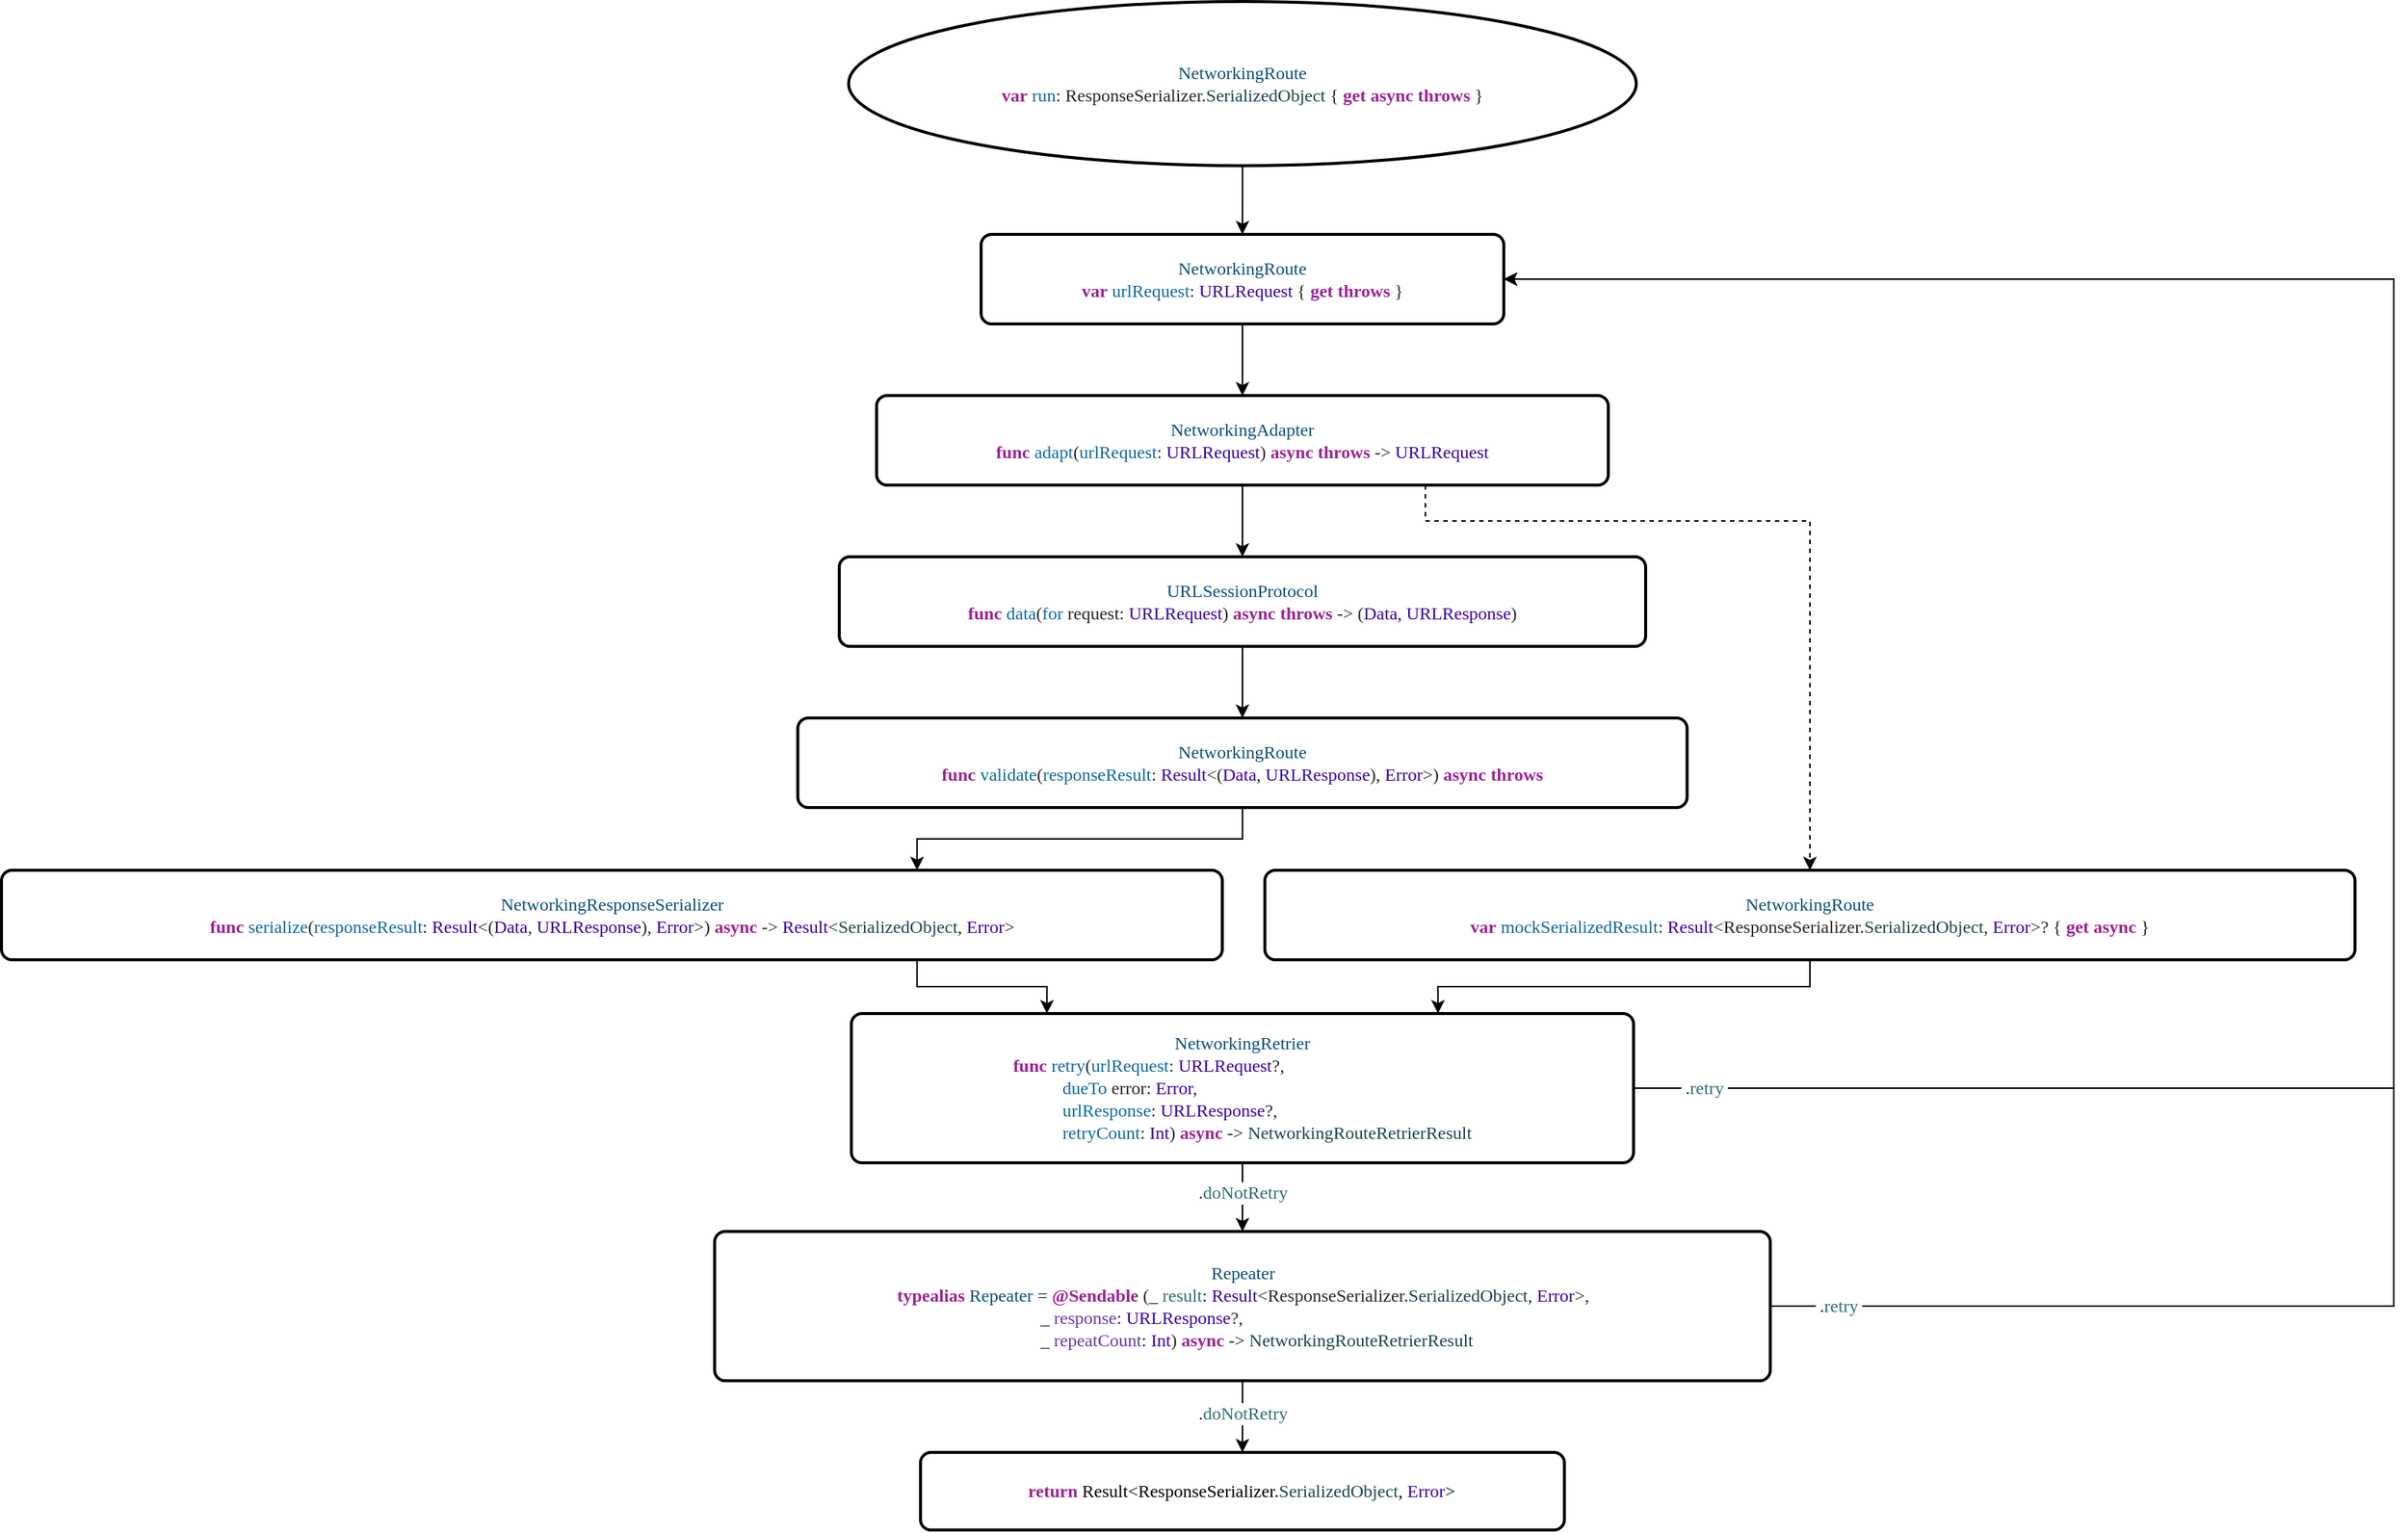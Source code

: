 <mxfile version="27.1.6">
  <diagram name="Page-1" id="aGFROf3UrSrFZ-4ZgrgD">
    <mxGraphModel dx="2201" dy="1129" grid="1" gridSize="6" guides="1" tooltips="1" connect="1" arrows="1" fold="1" page="1" pageScale="1" pageWidth="700" pageHeight="550" background="none" math="0" shadow="0">
      <root>
        <mxCell id="0" />
        <mxCell id="1" parent="0" />
        <mxCell id="tvYDaslGmQestlXSa17e-4" style="edgeStyle=orthogonalEdgeStyle;rounded=0;orthogonalLoop=1;jettySize=auto;html=1;entryX=0.5;entryY=0;entryDx=0;entryDy=0;" parent="1" source="tvYDaslGmQestlXSa17e-5" target="tvYDaslGmQestlXSa17e-6" edge="1">
          <mxGeometry relative="1" as="geometry" />
        </mxCell>
        <mxCell id="tvYDaslGmQestlXSa17e-5" value="&lt;p style=&quot;margin: 0px; font-width: normal; line-height: normal; font-family: Menlo; font-size-adjust: none; font-kerning: auto; font-variant-alternates: normal; font-variant-ligatures: normal; font-variant-numeric: normal; font-variant-east-asian: normal; font-variant-position: normal; font-feature-settings: normal; font-optical-sizing: auto; font-variation-settings: normal; color: rgb(11, 79, 121); background-color: rgb(255, 255, 255);&quot;&gt;NetworkingRoute&lt;/p&gt;&lt;div&gt;&lt;p style=&quot;margin: 0px; font-style: normal; font-variant-caps: normal; font-width: normal; line-height: normal; font-family: Menlo; font-size-adjust: none; font-kerning: auto; font-variant-alternates: normal; font-variant-ligatures: normal; font-variant-numeric: normal; font-variant-east-asian: normal; font-variant-position: normal; font-feature-settings: normal; font-optical-sizing: auto; font-variation-settings: normal; color: rgba(0, 0, 0, 0.85); background-color: rgb(255, 255, 255);&quot;&gt;&lt;span style=&quot;color: rgb(155, 35, 147);&quot;&gt;&lt;b&gt;var&lt;/b&gt;&lt;/span&gt; &lt;span style=&quot;color: rgb(15, 104, 160);&quot;&gt;run&lt;/span&gt;: ResponseSerializer.&lt;span style=&quot;color: rgb(28, 70, 74);&quot;&gt;SerializedObject&lt;/span&gt; {&amp;nbsp;&lt;span style=&quot;color: rgb(155, 35, 147);&quot;&gt;&lt;b&gt;get&lt;/b&gt;&lt;/span&gt;&amp;nbsp;&lt;span style=&quot;color: rgb(155, 35, 147);&quot;&gt;&lt;b&gt;async&lt;/b&gt;&lt;/span&gt;&amp;nbsp;&lt;span style=&quot;color: rgb(155, 35, 147);&quot;&gt;&lt;b&gt;throws&lt;/b&gt;&lt;/span&gt;&amp;nbsp;}&lt;/p&gt;&lt;/div&gt;" style="strokeWidth=2;html=1;shape=mxgraph.flowchart.start_1;whiteSpace=wrap;fillColor=light-dark(#FFFFFF,#121212);" parent="1" vertex="1">
          <mxGeometry x="501.25" y="6" width="527.5" height="110" as="geometry" />
        </mxCell>
        <mxCell id="z3iySmhylYlxjhsodRu1-71" style="edgeStyle=orthogonalEdgeStyle;shape=connector;rounded=0;jumpStyle=arc;jumpSize=12;orthogonalLoop=1;jettySize=auto;html=1;entryX=0.5;entryY=0;entryDx=0;entryDy=0;strokeColor=default;align=center;verticalAlign=middle;fontFamily=Helvetica;fontSize=11;fontColor=default;labelBackgroundColor=default;endArrow=classic;" edge="1" parent="1" source="tvYDaslGmQestlXSa17e-6" target="tvYDaslGmQestlXSa17e-7">
          <mxGeometry relative="1" as="geometry" />
        </mxCell>
        <mxCell id="tvYDaslGmQestlXSa17e-6" value="&lt;p style=&quot;margin: 0px; font-style: normal; font-variant-caps: normal; font-width: normal; line-height: normal; font-family: Menlo; font-size-adjust: none; font-kerning: auto; font-variant-alternates: normal; font-variant-ligatures: normal; font-variant-numeric: normal; font-variant-east-asian: normal; font-variant-position: normal; font-feature-settings: normal; font-optical-sizing: auto; font-variation-settings: normal; color: rgb(11, 79, 121); background-color: rgb(255, 255, 255);&quot;&gt;NetworkingRoute&lt;/p&gt;&lt;p style=&quot;margin: 0px; font-style: normal; font-variant-caps: normal; font-weight: normal; font-width: normal; font-size: 12px; line-height: normal; font-family: Menlo; font-size-adjust: none; font-kerning: auto; font-variant-alternates: normal; font-variant-ligatures: normal; font-variant-numeric: normal; font-variant-east-asian: normal; font-variant-position: normal; font-feature-settings: normal; font-optical-sizing: auto; font-variation-settings: normal; color: rgb(155, 35, 147); background-color: rgb(255, 255, 255);&quot;&gt;&lt;b&gt;var&lt;/b&gt;&lt;span style=&quot;color: rgba(0, 0, 0, 0.85);&quot;&gt; &lt;/span&gt;&lt;span style=&quot;color: rgb(15, 104, 160);&quot;&gt;urlRequest&lt;/span&gt;&lt;span style=&quot;color: rgba(0, 0, 0, 0.85);&quot;&gt;: &lt;/span&gt;&lt;span style=&quot;color: rgb(57, 0, 160);&quot;&gt;URLRequest&lt;/span&gt;&lt;span style=&quot;color: rgba(0, 0, 0, 0.85);&quot;&gt; { &lt;/span&gt;&lt;b&gt;get&lt;/b&gt;&lt;span style=&quot;color: rgba(0, 0, 0, 0.85);&quot;&gt; &lt;/span&gt;&lt;b&gt;throws&lt;/b&gt;&lt;span style=&quot;color: rgba(0, 0, 0, 0.85);&quot;&gt; }&lt;/span&gt;&lt;/p&gt;" style="rounded=1;whiteSpace=wrap;html=1;absoluteArcSize=1;arcSize=14;strokeWidth=2;fillColor=light-dark(#FFFFFF,#121212);" parent="1" vertex="1">
          <mxGeometry x="590" y="162" width="350" height="60" as="geometry" />
        </mxCell>
        <mxCell id="z3iySmhylYlxjhsodRu1-72" style="edgeStyle=orthogonalEdgeStyle;shape=connector;rounded=0;jumpStyle=arc;jumpSize=12;orthogonalLoop=1;jettySize=auto;html=1;entryX=0.5;entryY=0;entryDx=0;entryDy=0;strokeColor=default;align=center;verticalAlign=middle;fontFamily=Helvetica;fontSize=11;fontColor=default;labelBackgroundColor=default;endArrow=classic;exitX=0.75;exitY=1;exitDx=0;exitDy=0;dashed=1;" edge="1" parent="1" source="tvYDaslGmQestlXSa17e-7" target="tvYDaslGmQestlXSa17e-21">
          <mxGeometry relative="1" as="geometry">
            <Array as="points">
              <mxPoint x="887" y="354" />
              <mxPoint x="1145" y="354" />
            </Array>
          </mxGeometry>
        </mxCell>
        <mxCell id="z3iySmhylYlxjhsodRu1-73" style="edgeStyle=orthogonalEdgeStyle;shape=connector;rounded=0;jumpStyle=arc;jumpSize=12;orthogonalLoop=1;jettySize=auto;html=1;entryX=0.5;entryY=0;entryDx=0;entryDy=0;strokeColor=default;align=center;verticalAlign=middle;fontFamily=Helvetica;fontSize=11;fontColor=default;labelBackgroundColor=default;endArrow=classic;exitX=0.5;exitY=1;exitDx=0;exitDy=0;" edge="1" parent="1" source="tvYDaslGmQestlXSa17e-7" target="tvYDaslGmQestlXSa17e-23">
          <mxGeometry relative="1" as="geometry" />
        </mxCell>
        <mxCell id="tvYDaslGmQestlXSa17e-7" value="&lt;p style=&quot;margin: 0px; font-style: normal; font-variant-caps: normal; font-width: normal; line-height: normal; font-family: Menlo; font-size-adjust: none; font-kerning: auto; font-variant-alternates: normal; font-variant-ligatures: normal; font-variant-numeric: normal; font-variant-east-asian: normal; font-variant-position: normal; font-feature-settings: normal; font-optical-sizing: auto; font-variation-settings: normal; color: rgb(11, 79, 121); background-color: rgb(255, 255, 255);&quot;&gt;NetworkingAdapter&lt;/p&gt;&lt;p style=&quot;margin: 0px; font-style: normal; font-variant-caps: normal; font-width: normal; line-height: normal; font-family: Menlo; font-size-adjust: none; font-kerning: auto; font-variant-alternates: normal; font-variant-ligatures: normal; font-variant-numeric: normal; font-variant-east-asian: normal; font-variant-position: normal; font-feature-settings: normal; font-optical-sizing: auto; font-variation-settings: normal; color: rgb(57, 0, 160); background-color: rgb(255, 255, 255);&quot;&gt;&lt;span style=&quot;color: rgb(155, 35, 147);&quot;&gt;&lt;b&gt;func&lt;/b&gt;&lt;/span&gt;&lt;span style=&quot;color: rgba(0, 0, 0, 0.85);&quot;&gt; &lt;/span&gt;&lt;span style=&quot;color: rgb(15, 104, 160);&quot;&gt;adapt&lt;/span&gt;&lt;span style=&quot;color: rgba(0, 0, 0, 0.85);&quot;&gt;(&lt;/span&gt;&lt;span style=&quot;color: rgb(15, 104, 160);&quot;&gt;urlRequest&lt;/span&gt;&lt;span style=&quot;color: rgba(0, 0, 0, 0.85);&quot;&gt;: &lt;/span&gt;URLRequest&lt;span style=&quot;color: rgba(0, 0, 0, 0.85);&quot;&gt;) &lt;/span&gt;&lt;span style=&quot;color: rgb(155, 35, 147);&quot;&gt;&lt;b&gt;async&lt;/b&gt;&lt;/span&gt;&lt;span style=&quot;color: rgba(0, 0, 0, 0.85);&quot;&gt; &lt;/span&gt;&lt;span style=&quot;color: rgb(155, 35, 147);&quot;&gt;&lt;b&gt;throws&lt;/b&gt;&lt;/span&gt;&lt;span style=&quot;color: rgba(0, 0, 0, 0.85);&quot;&gt; -&amp;gt; &lt;/span&gt;URLRequest&lt;/p&gt;" style="rounded=1;whiteSpace=wrap;html=1;absoluteArcSize=1;arcSize=14;strokeWidth=2;fillColor=light-dark(#FFFFFF,#121212);" parent="1" vertex="1">
          <mxGeometry x="520" y="270" width="490" height="60" as="geometry" />
        </mxCell>
        <mxCell id="z3iySmhylYlxjhsodRu1-79" style="edgeStyle=orthogonalEdgeStyle;shape=connector;rounded=0;jumpStyle=arc;jumpSize=12;orthogonalLoop=1;jettySize=auto;html=1;entryX=0.25;entryY=0;entryDx=0;entryDy=0;strokeColor=default;align=center;verticalAlign=middle;fontFamily=Helvetica;fontSize=11;fontColor=default;labelBackgroundColor=default;endArrow=classic;exitX=0.75;exitY=1;exitDx=0;exitDy=0;" edge="1" parent="1" source="tvYDaslGmQestlXSa17e-25" target="tvYDaslGmQestlXSa17e-26">
          <mxGeometry relative="1" as="geometry">
            <Array as="points">
              <mxPoint x="547" y="666" />
              <mxPoint x="634" y="666" />
            </Array>
          </mxGeometry>
        </mxCell>
        <mxCell id="z3iySmhylYlxjhsodRu1-76" style="edgeStyle=orthogonalEdgeStyle;shape=connector;rounded=0;jumpStyle=arc;jumpSize=12;orthogonalLoop=1;jettySize=auto;html=1;entryX=0.5;entryY=0;entryDx=0;entryDy=0;strokeColor=default;align=center;verticalAlign=middle;fontFamily=Helvetica;fontSize=11;fontColor=default;labelBackgroundColor=default;endArrow=classic;exitX=0.5;exitY=1;exitDx=0;exitDy=0;" edge="1" parent="1" source="tvYDaslGmQestlXSa17e-23" target="z3iySmhylYlxjhsodRu1-70">
          <mxGeometry relative="1" as="geometry" />
        </mxCell>
        <mxCell id="tvYDaslGmQestlXSa17e-23" value="&lt;p style=&quot;margin: 0px; font-style: normal; font-variant-caps: normal; font-width: normal; line-height: normal; font-family: Menlo; font-size-adjust: none; font-kerning: auto; font-variant-alternates: normal; font-variant-ligatures: normal; font-variant-numeric: normal; font-variant-east-asian: normal; font-variant-position: normal; font-feature-settings: normal; font-optical-sizing: auto; font-variation-settings: normal; color: rgb(11, 79, 121); background-color: rgb(255, 255, 255);&quot;&gt;URLSessionProtocol&lt;/p&gt;&lt;p style=&quot;margin: 0px; font-style: normal; font-variant-caps: normal; font-width: normal; line-height: normal; font-family: Menlo; font-size-adjust: none; font-kerning: auto; font-variant-alternates: normal; font-variant-ligatures: normal; font-variant-numeric: normal; font-variant-east-asian: normal; font-variant-position: normal; font-variant-emoji: normal; font-feature-settings: normal; font-optical-sizing: auto; font-variation-settings: normal; color: rgb(57, 0, 160); background-color: rgb(255, 255, 255);&quot;&gt;&lt;span style=&quot;color: #9b2393&quot;&gt;&lt;b&gt;func&lt;/b&gt;&lt;/span&gt;&lt;span style=&quot;color: rgba(0, 0, 0, 0.85)&quot;&gt; &lt;/span&gt;&lt;span style=&quot;color: #0f68a0&quot;&gt;data&lt;/span&gt;&lt;span style=&quot;color: rgba(0, 0, 0, 0.85)&quot;&gt;(&lt;/span&gt;&lt;span style=&quot;color: #0f68a0&quot;&gt;for&lt;/span&gt;&lt;span style=&quot;color: rgba(0, 0, 0, 0.85)&quot;&gt; request: &lt;/span&gt;URLRequest&lt;span style=&quot;color: rgba(0, 0, 0, 0.85)&quot;&gt;) &lt;/span&gt;&lt;span style=&quot;color: #9b2393&quot;&gt;&lt;b&gt;async&lt;/b&gt;&lt;/span&gt;&lt;span style=&quot;color: rgba(0, 0, 0, 0.85)&quot;&gt; &lt;/span&gt;&lt;span style=&quot;color: #9b2393&quot;&gt;&lt;b&gt;throws&lt;/b&gt;&lt;/span&gt;&lt;span style=&quot;color: rgba(0, 0, 0, 0.85)&quot;&gt; -&amp;gt; (&lt;/span&gt;Data&lt;span style=&quot;color: rgba(0, 0, 0, 0.85)&quot;&gt;, &lt;/span&gt;URLResponse&lt;span style=&quot;color: rgba(0, 0, 0, 0.85)&quot;&gt;)&lt;/span&gt;&lt;/p&gt;" style="rounded=1;whiteSpace=wrap;html=1;absoluteArcSize=1;arcSize=14;strokeWidth=2;fillColor=light-dark(#FFFFFF,#121212);" parent="1" vertex="1">
          <mxGeometry x="495" y="378" width="540" height="60" as="geometry" />
        </mxCell>
        <mxCell id="z3iySmhylYlxjhsodRu1-78" style="edgeStyle=orthogonalEdgeStyle;shape=connector;rounded=0;jumpStyle=arc;jumpSize=12;orthogonalLoop=1;jettySize=auto;html=1;entryX=0.75;entryY=0;entryDx=0;entryDy=0;strokeColor=default;align=center;verticalAlign=middle;fontFamily=Helvetica;fontSize=11;fontColor=default;labelBackgroundColor=default;endArrow=classic;exitX=0.5;exitY=1;exitDx=0;exitDy=0;" edge="1" parent="1" source="tvYDaslGmQestlXSa17e-21" target="tvYDaslGmQestlXSa17e-26">
          <mxGeometry relative="1" as="geometry">
            <Array as="points">
              <mxPoint x="1145" y="666" />
              <mxPoint x="896" y="666" />
            </Array>
          </mxGeometry>
        </mxCell>
        <mxCell id="tvYDaslGmQestlXSa17e-26" value="&lt;p style=&quot;margin: 0px; font-style: normal; font-variant-caps: normal; font-width: normal; line-height: normal; font-family: Menlo; font-size-adjust: none; font-kerning: auto; font-variant-alternates: normal; font-variant-ligatures: normal; font-variant-numeric: normal; font-variant-east-asian: normal; font-variant-position: normal; font-feature-settings: normal; font-optical-sizing: auto; font-variation-settings: normal; color: rgb(11, 79, 121); background-color: rgb(255, 255, 255);&quot;&gt;&lt;span style=&quot;color: rgb(155, 35, 147);&quot;&gt;&lt;span style=&quot;color: rgb(11, 79, 121); background-color: rgb(255, 255, 255);&quot;&gt;NetworkingRetrier&lt;/span&gt;&lt;/span&gt;&lt;/p&gt;&lt;p style=&quot;text-align: left; margin: 0px; font-style: normal; font-variant-caps: normal; font-width: normal; line-height: normal; font-family: Menlo; font-size-adjust: none; font-kerning: auto; font-variant-alternates: normal; font-variant-ligatures: normal; font-variant-numeric: normal; font-variant-east-asian: normal; font-variant-position: normal; font-feature-settings: normal; font-optical-sizing: auto; font-variation-settings: normal; color: rgb(15, 104, 160); background-color: rgb(255, 255, 255);&quot;&gt;&lt;span style=&quot;color: rgb(155, 35, 147);&quot;&gt;&lt;b&gt;func&lt;/b&gt;&lt;/span&gt;&lt;span style=&quot;color: rgba(0, 0, 0, 0.85);&quot;&gt; &lt;/span&gt;retry&lt;span style=&quot;color: rgba(0, 0, 0, 0.85);&quot;&gt;(&lt;/span&gt;urlRequest&lt;span style=&quot;color: rgba(0, 0, 0, 0.85);&quot;&gt;: &lt;/span&gt;&lt;span style=&quot;color: rgb(57, 0, 160);&quot;&gt;URLRequest&lt;/span&gt;&lt;span style=&quot;color: rgba(0, 0, 0, 0.85);&quot;&gt;?,&lt;/span&gt;&lt;/p&gt;&lt;p style=&quot;text-align: left; margin: 0px; font-style: normal; font-variant-caps: normal; font-width: normal; line-height: normal; font-family: Menlo; font-size-adjust: none; font-kerning: auto; font-variant-alternates: normal; font-variant-ligatures: normal; font-variant-numeric: normal; font-variant-east-asian: normal; font-variant-position: normal; font-feature-settings: normal; font-optical-sizing: auto; font-variation-settings: normal; color: rgba(0, 0, 0, 0.85); background-color: rgb(255, 255, 255);&quot;&gt;&amp;nbsp;&amp;nbsp; &amp;nbsp; &amp;nbsp; &amp;nbsp; &amp;nbsp; &lt;span style=&quot;color: rgb(15, 104, 160);&quot;&gt;dueTo&lt;/span&gt; error: &lt;span style=&quot;color: rgb(57, 0, 160);&quot;&gt;Error&lt;/span&gt;,&lt;/p&gt;&lt;p style=&quot;text-align: left; margin: 0px; font-style: normal; font-variant-caps: normal; font-width: normal; line-height: normal; font-family: Menlo; font-size-adjust: none; font-kerning: auto; font-variant-alternates: normal; font-variant-ligatures: normal; font-variant-numeric: normal; font-variant-east-asian: normal; font-variant-position: normal; font-feature-settings: normal; font-optical-sizing: auto; font-variation-settings: normal; color: rgba(0, 0, 0, 0.85); background-color: rgb(255, 255, 255);&quot;&gt;&amp;nbsp;&amp;nbsp; &amp;nbsp; &amp;nbsp; &amp;nbsp; &amp;nbsp; &lt;span style=&quot;color: rgb(15, 104, 160);&quot;&gt;urlResponse&lt;/span&gt;: &lt;span style=&quot;color: rgb(57, 0, 160);&quot;&gt;URLResponse&lt;/span&gt;?,&lt;/p&gt;&lt;p style=&quot;text-align: left; margin: 0px; font-style: normal; font-variant-caps: normal; font-width: normal; line-height: normal; font-family: Menlo; font-size-adjust: none; font-kerning: auto; font-variant-alternates: normal; font-variant-ligatures: normal; font-variant-numeric: normal; font-variant-east-asian: normal; font-variant-position: normal; font-feature-settings: normal; font-optical-sizing: auto; font-variation-settings: normal; color: rgb(28, 70, 74); background-color: rgb(255, 255, 255);&quot;&gt;&lt;span style=&quot;color: rgba(0, 0, 0, 0.85);&quot;&gt;&amp;nbsp;&amp;nbsp; &amp;nbsp; &amp;nbsp; &amp;nbsp; &amp;nbsp; &lt;/span&gt;&lt;span style=&quot;color: rgb(15, 104, 160);&quot;&gt;retryCount&lt;/span&gt;&lt;span style=&quot;color: rgba(0, 0, 0, 0.85);&quot;&gt;: &lt;/span&gt;&lt;span style=&quot;color: rgb(57, 0, 160);&quot;&gt;Int&lt;/span&gt;&lt;span style=&quot;color: rgba(0, 0, 0, 0.85);&quot;&gt;) &lt;/span&gt;&lt;span style=&quot;color: rgb(155, 35, 147);&quot;&gt;&lt;b&gt;async&lt;/b&gt;&lt;/span&gt;&lt;span style=&quot;color: rgba(0, 0, 0, 0.85);&quot;&gt; -&amp;gt; &lt;/span&gt;NetworkingRouteRetrierResult&lt;/p&gt;" style="rounded=1;whiteSpace=wrap;html=1;absoluteArcSize=1;arcSize=14;strokeWidth=2;fillColor=light-dark(#FFFFFF,#121212);" parent="1" vertex="1">
          <mxGeometry x="503.13" y="684" width="523.75" height="100" as="geometry" />
        </mxCell>
        <mxCell id="tvYDaslGmQestlXSa17e-27" value="&lt;p style=&quot;margin: 0px; font-style: normal; font-variant-caps: normal; font-width: normal; line-height: normal; font-family: Menlo; font-size-adjust: none; font-kerning: auto; font-variant-alternates: normal; font-variant-ligatures: normal; font-variant-numeric: normal; font-variant-east-asian: normal; font-variant-position: normal; font-feature-settings: normal; font-optical-sizing: auto; font-variation-settings: normal; color: rgb(11, 79, 121); background-color: rgb(255, 255, 255);&quot;&gt;Repeater&lt;/p&gt;&lt;p style=&quot;text-align: left; margin: 0px; font-style: normal; font-variant-caps: normal; font-width: normal; line-height: normal; font-family: Menlo; font-size-adjust: none; font-kerning: auto; font-variant-alternates: normal; font-variant-ligatures: normal; font-variant-numeric: normal; font-variant-east-asian: normal; font-variant-position: normal; font-feature-settings: normal; font-optical-sizing: auto; font-variation-settings: normal; color: rgba(0, 0, 0, 0.85); background-color: rgb(255, 255, 255);&quot;&gt;&lt;span style=&quot;color: rgb(155, 35, 147);&quot;&gt;&lt;b&gt;typealias&lt;/b&gt;&lt;/span&gt; &lt;span style=&quot;color: rgb(11, 79, 121);&quot;&gt;Repeater&lt;/span&gt; = &lt;span style=&quot;color: rgb(155, 35, 147);&quot;&gt;&lt;b&gt;@Sendable&lt;/b&gt;&lt;/span&gt; (_ &lt;span style=&quot;color: rgb(50, 109, 116);&quot;&gt;result&lt;/span&gt;: &lt;span style=&quot;color: rgb(57, 0, 160);&quot;&gt;Result&lt;/span&gt;&amp;lt;ResponseSerializer.&lt;span style=&quot;color: rgb(28, 70, 74);&quot;&gt;SerializedObject&lt;/span&gt;, &lt;span style=&quot;color: rgb(57, 0, 160);&quot;&gt;Error&lt;/span&gt;&amp;gt;,&lt;/p&gt;&lt;p style=&quot;text-align: left; margin: 0px; font-style: normal; font-variant-caps: normal; font-width: normal; line-height: normal; font-family: Menlo; font-size-adjust: none; font-kerning: auto; font-variant-alternates: normal; font-variant-ligatures: normal; font-variant-numeric: normal; font-variant-east-asian: normal; font-variant-position: normal; font-feature-settings: normal; font-optical-sizing: auto; font-variation-settings: normal; color: rgba(0, 0, 0, 0.85); background-color: rgb(255, 255, 255);&quot;&gt;&amp;nbsp; &amp;nbsp; &amp;nbsp; &amp;nbsp; &amp;nbsp; &amp;nbsp; &amp;nbsp; &amp;nbsp; &amp;nbsp; &amp;nbsp; &amp;nbsp; &amp;nbsp; &amp;nbsp; &amp;nbsp; &amp;nbsp; &amp;nbsp; _ &lt;span style=&quot;color: rgb(108, 54, 169);&quot;&gt;response&lt;/span&gt;: &lt;span style=&quot;color: rgb(57, 0, 160);&quot;&gt;URLResponse&lt;/span&gt;?,&lt;/p&gt;&lt;p style=&quot;text-align: left; margin: 0px; font-style: normal; font-variant-caps: normal; font-width: normal; line-height: normal; font-family: Menlo; font-size-adjust: none; font-kerning: auto; font-variant-alternates: normal; font-variant-ligatures: normal; font-variant-numeric: normal; font-variant-east-asian: normal; font-variant-position: normal; font-feature-settings: normal; font-optical-sizing: auto; font-variation-settings: normal; color: rgba(0, 0, 0, 0.85); background-color: rgb(255, 255, 255);&quot;&gt;&amp;nbsp; &amp;nbsp; &amp;nbsp; &amp;nbsp; &amp;nbsp; &amp;nbsp; &amp;nbsp; &amp;nbsp; &amp;nbsp; &amp;nbsp; &amp;nbsp; &amp;nbsp; &amp;nbsp; &amp;nbsp; &amp;nbsp; &amp;nbsp; _ &lt;span style=&quot;color: rgb(108, 54, 169);&quot;&gt;repeatCount&lt;/span&gt;: &lt;span style=&quot;color: rgb(57, 0, 160);&quot;&gt;Int&lt;/span&gt;) &lt;span style=&quot;color: rgb(155, 35, 147);&quot;&gt;&lt;b&gt;async&lt;/b&gt;&lt;/span&gt; -&amp;gt; &lt;span style=&quot;color: rgb(28, 70, 74);&quot;&gt;NetworkingRouteRetrierResult&lt;/span&gt;&lt;/p&gt;" style="rounded=1;whiteSpace=wrap;html=1;absoluteArcSize=1;arcSize=14;strokeWidth=2;fillColor=light-dark(#FFFFFF,#121212);" parent="1" vertex="1">
          <mxGeometry x="411.57" y="830" width="706.87" height="100" as="geometry" />
        </mxCell>
        <mxCell id="tvYDaslGmQestlXSa17e-30" style="edgeStyle=orthogonalEdgeStyle;rounded=0;orthogonalLoop=1;jettySize=auto;html=1;jumpStyle=none;exitX=1;exitY=0.5;exitDx=0;exitDy=0;entryX=1;entryY=0.5;entryDx=0;entryDy=0;" parent="1" source="tvYDaslGmQestlXSa17e-27" target="tvYDaslGmQestlXSa17e-6" edge="1">
          <mxGeometry relative="1" as="geometry">
            <mxPoint x="960" y="210" as="targetPoint" />
            <Array as="points">
              <mxPoint x="1536" y="880" />
              <mxPoint x="1536" y="192" />
            </Array>
            <mxPoint x="845.01" y="1220.0" as="sourcePoint" />
          </mxGeometry>
        </mxCell>
        <mxCell id="tvYDaslGmQestlXSa17e-37" style="edgeStyle=orthogonalEdgeStyle;rounded=0;orthogonalLoop=1;jettySize=auto;html=1;entryX=0.5;entryY=0;entryDx=0;entryDy=0;" parent="1" source="tvYDaslGmQestlXSa17e-27" target="tvYDaslGmQestlXSa17e-38" edge="1">
          <mxGeometry relative="1" as="geometry">
            <mxPoint x="765" y="1034" as="targetPoint" />
          </mxGeometry>
        </mxCell>
        <mxCell id="tvYDaslGmQestlXSa17e-38" value="&lt;p style=&quot;margin: 0px; font-style: normal; font-variant-caps: normal; font-width: normal; line-height: normal; font-family: Menlo; font-size-adjust: none; font-kerning: auto; font-variant-alternates: normal; font-variant-ligatures: normal; font-variant-numeric: normal; font-variant-east-asian: normal; font-variant-position: normal; font-feature-settings: normal; font-optical-sizing: auto; font-variation-settings: normal; color: rgb(11, 79, 121); background-color: rgb(255, 255, 255);&quot;&gt;&lt;br&gt;&lt;/p&gt;&lt;p style=&quot;text-align: left; margin: 0px; font-style: normal; font-variant-caps: normal; font-width: normal; line-height: normal; font-family: Menlo; font-size-adjust: none; font-kerning: auto; font-variant-alternates: normal; font-variant-ligatures: normal; font-variant-numeric: normal; font-variant-east-asian: normal; font-variant-position: normal; font-feature-settings: normal; font-optical-sizing: auto; font-variation-settings: normal; background-color: rgb(255, 255, 255);&quot;&gt;&lt;span&gt;&lt;b style=&quot;caret-color: rgb(252, 149, 245);&quot;&gt;&lt;b style=&quot;caret-color: rgb(252, 149, 245); color: rgb(155, 35, 147);&quot;&gt;return&lt;/b&gt;&amp;nbsp;&lt;/b&gt;Result&lt;/span&gt;&amp;lt;ResponseSerializer.&lt;span style=&quot;color: rgb(28, 70, 74);&quot;&gt;SerializedObject&lt;/span&gt;, &lt;span style=&quot;color: rgb(57, 0, 160);&quot;&gt;Error&lt;/span&gt;&amp;gt;&lt;/p&gt;" style="rounded=1;whiteSpace=wrap;html=1;absoluteArcSize=1;arcSize=14;strokeWidth=2;verticalAlign=middle;spacingTop=-17;fillColor=light-dark(#FFFFFF,#121212);" parent="1" vertex="1">
          <mxGeometry x="549.39" y="978" width="431.22" height="52" as="geometry" />
        </mxCell>
        <mxCell id="z3iySmhylYlxjhsodRu1-77" style="edgeStyle=orthogonalEdgeStyle;shape=connector;rounded=0;jumpStyle=arc;jumpSize=12;orthogonalLoop=1;jettySize=auto;html=1;entryX=0.75;entryY=0;entryDx=0;entryDy=0;strokeColor=default;align=center;verticalAlign=middle;fontFamily=Helvetica;fontSize=11;fontColor=default;labelBackgroundColor=default;endArrow=classic;" edge="1" parent="1" source="z3iySmhylYlxjhsodRu1-70" target="tvYDaslGmQestlXSa17e-25">
          <mxGeometry relative="1" as="geometry" />
        </mxCell>
        <mxCell id="z3iySmhylYlxjhsodRu1-70" value="&lt;p style=&quot;margin: 0px; font-style: normal; font-variant-caps: normal; font-width: normal; line-height: normal; font-family: Menlo; font-size-adjust: none; font-kerning: auto; font-variant-alternates: normal; font-variant-ligatures: normal; font-variant-numeric: normal; font-variant-east-asian: normal; font-variant-position: normal; font-feature-settings: normal; font-optical-sizing: auto; font-variation-settings: normal; color: rgb(11, 79, 121); background-color: rgb(255, 255, 255);&quot;&gt;NetworkingRoute&lt;br&gt;&lt;/p&gt;&lt;p style=&quot;margin: 0px; font-style: normal; font-variant-caps: normal; font-width: normal; line-height: normal; font-family: Menlo; font-size-adjust: none; font-kerning: auto; font-variant-alternates: normal; font-variant-ligatures: normal; font-variant-numeric: normal; font-variant-east-asian: normal; font-variant-position: normal; font-feature-settings: normal; font-optical-sizing: auto; font-variation-settings: normal; color: rgb(57, 0, 160); background-color: rgb(255, 255, 255);&quot;&gt;&lt;span style=&quot;color: rgb(155, 35, 147);&quot;&gt;&lt;b&gt;func&lt;/b&gt;&lt;/span&gt;&lt;span style=&quot;color: rgba(0, 0, 0, 0.85);&quot;&gt; &lt;/span&gt;&lt;span style=&quot;color: rgb(15, 104, 160);&quot;&gt;validate&lt;/span&gt;&lt;span style=&quot;color: rgba(0, 0, 0, 0.85);&quot;&gt;(&lt;/span&gt;&lt;span style=&quot;color: rgb(15, 104, 160);&quot;&gt;responseResult&lt;/span&gt;&lt;span style=&quot;color: rgba(0, 0, 0, 0.85);&quot;&gt;: &lt;/span&gt;Result&lt;span style=&quot;color: rgba(0, 0, 0, 0.85);&quot;&gt;&amp;lt;(&lt;/span&gt;Data&lt;span style=&quot;color: rgba(0, 0, 0, 0.85);&quot;&gt;, &lt;/span&gt;URLResponse&lt;span style=&quot;color: rgba(0, 0, 0, 0.85);&quot;&gt;), &lt;/span&gt;Error&lt;span style=&quot;color: rgba(0, 0, 0, 0.85);&quot;&gt;&amp;gt;) &lt;/span&gt;&lt;span style=&quot;color: rgb(155, 35, 147);&quot;&gt;&lt;b&gt;async&lt;/b&gt;&lt;/span&gt;&lt;span style=&quot;color: rgba(0, 0, 0, 0.85);&quot;&gt; &lt;/span&gt;&lt;span style=&quot;color: rgb(155, 35, 147);&quot;&gt;&lt;b&gt;throws&lt;/b&gt;&lt;/span&gt;&lt;/p&gt;" style="rounded=1;whiteSpace=wrap;html=1;absoluteArcSize=1;arcSize=14;strokeWidth=2;fillColor=light-dark(#FFFFFF,#121212);spacingBottom=0;" vertex="1" parent="1">
          <mxGeometry x="467.25" y="486" width="595.5" height="60" as="geometry" />
        </mxCell>
        <mxCell id="z3iySmhylYlxjhsodRu1-80" style="edgeStyle=orthogonalEdgeStyle;shape=connector;rounded=0;jumpStyle=arc;jumpSize=12;orthogonalLoop=1;jettySize=auto;html=1;entryX=1;entryY=0.5;entryDx=0;entryDy=0;strokeColor=default;align=center;verticalAlign=middle;fontFamily=Helvetica;fontSize=11;fontColor=default;labelBackgroundColor=default;endArrow=classic;exitX=1;exitY=0.5;exitDx=0;exitDy=0;" edge="1" parent="1" source="tvYDaslGmQestlXSa17e-26" target="tvYDaslGmQestlXSa17e-6">
          <mxGeometry relative="1" as="geometry">
            <Array as="points">
              <mxPoint x="1536" y="734" />
              <mxPoint x="1536" y="192" />
            </Array>
          </mxGeometry>
        </mxCell>
        <mxCell id="z3iySmhylYlxjhsodRu1-82" value="&lt;p style=&quot;margin: 0px; font-style: normal; font-variant-caps: normal; font-width: normal; font-size: 12px; line-height: normal; font-family: Menlo; font-size-adjust: none; font-kerning: auto; font-variant-alternates: normal; font-variant-ligatures: normal; font-variant-numeric: normal; font-variant-east-asian: normal; font-variant-position: normal; font-variant-emoji: normal; font-feature-settings: normal; font-optical-sizing: auto; font-variation-settings: normal; color: rgb(50, 109, 116); background-color: rgb(255, 255, 255);&quot;&gt;&lt;span style=&quot;color: rgba(0, 0, 0, 0.85)&quot;&gt;&amp;nbsp;.&lt;/span&gt;retry&amp;nbsp;&lt;/p&gt;" style="edgeLabel;html=1;align=center;verticalAlign=middle;resizable=0;points=[];fontFamily=Helvetica;fontSize=11;fontColor=default;labelBackgroundColor=default;" vertex="1" connectable="0" parent="1">
          <mxGeometry x="1074" y="734" as="geometry" />
        </mxCell>
        <mxCell id="z3iySmhylYlxjhsodRu1-83" style="edgeStyle=orthogonalEdgeStyle;shape=connector;rounded=0;jumpStyle=arc;jumpSize=12;orthogonalLoop=1;jettySize=auto;html=1;strokeColor=default;align=center;verticalAlign=middle;fontFamily=Helvetica;fontSize=11;fontColor=default;labelBackgroundColor=default;endArrow=classic;exitX=0.5;exitY=1;exitDx=0;exitDy=0;entryX=0.5;entryY=0;entryDx=0;entryDy=0;" edge="1" parent="1" source="tvYDaslGmQestlXSa17e-26" target="tvYDaslGmQestlXSa17e-27">
          <mxGeometry relative="1" as="geometry">
            <mxPoint x="2394" y="1176" as="sourcePoint" />
            <mxPoint x="1422" y="1134" as="targetPoint" />
          </mxGeometry>
        </mxCell>
        <mxCell id="z3iySmhylYlxjhsodRu1-84" value="&lt;p style=&quot;margin: 0px; font-style: normal; font-variant-caps: normal; font-width: normal; font-size: 12px; line-height: normal; font-family: Menlo; font-size-adjust: none; font-kerning: auto; font-variant-alternates: normal; font-variant-ligatures: normal; font-variant-numeric: normal; font-variant-east-asian: normal; font-variant-position: normal; font-variant-emoji: normal; font-feature-settings: normal; font-optical-sizing: auto; font-variation-settings: normal; color: rgb(50, 109, 116); background-color: rgb(255, 255, 255);&quot;&gt;&lt;span style=&quot;color: rgba(0, 0, 0, 0.85)&quot;&gt;.&lt;/span&gt;doNotRetry&lt;/p&gt;" style="edgeLabel;html=1;align=center;verticalAlign=middle;resizable=0;points=[];fontFamily=Helvetica;fontSize=11;fontColor=default;labelBackgroundColor=default;" vertex="1" connectable="0" parent="z3iySmhylYlxjhsodRu1-83">
          <mxGeometry x="-0.686" relative="1" as="geometry">
            <mxPoint y="13" as="offset" />
          </mxGeometry>
        </mxCell>
        <mxCell id="z3iySmhylYlxjhsodRu1-85" value="&lt;p style=&quot;margin: 0px; font-style: normal; font-variant-caps: normal; font-width: normal; font-size: 12px; line-height: normal; font-family: Menlo; font-size-adjust: none; font-kerning: auto; font-variant-alternates: normal; font-variant-ligatures: normal; font-variant-numeric: normal; font-variant-east-asian: normal; font-variant-position: normal; font-variant-emoji: normal; font-feature-settings: normal; font-optical-sizing: auto; font-variation-settings: normal; color: rgb(50, 109, 116); background-color: rgb(255, 255, 255);&quot;&gt;&lt;span style=&quot;color: rgba(0, 0, 0, 0.85)&quot;&gt;.&lt;/span&gt;doNotRetry&lt;/p&gt;" style="edgeLabel;html=1;align=center;verticalAlign=middle;resizable=0;points=[];fontFamily=Helvetica;fontSize=11;fontColor=default;labelBackgroundColor=default;" vertex="1" connectable="0" parent="1">
          <mxGeometry x="765" y="952" as="geometry" />
        </mxCell>
        <mxCell id="z3iySmhylYlxjhsodRu1-87" value="&lt;p style=&quot;margin: 0px; font-style: normal; font-variant-caps: normal; font-width: normal; font-size: 12px; line-height: normal; font-family: Menlo; font-size-adjust: none; font-kerning: auto; font-variant-alternates: normal; font-variant-ligatures: normal; font-variant-numeric: normal; font-variant-east-asian: normal; font-variant-position: normal; font-variant-emoji: normal; font-feature-settings: normal; font-optical-sizing: auto; font-variation-settings: normal; color: rgb(50, 109, 116); background-color: rgb(255, 255, 255);&quot;&gt;&lt;span style=&quot;color: rgba(0, 0, 0, 0.85)&quot;&gt;&amp;nbsp;.&lt;/span&gt;retry&amp;nbsp;&lt;/p&gt;" style="edgeLabel;html=1;align=center;verticalAlign=middle;resizable=0;points=[];fontFamily=Helvetica;fontSize=11;fontColor=default;labelBackgroundColor=default;" vertex="1" connectable="0" parent="1">
          <mxGeometry x="1164" y="880" as="geometry" />
        </mxCell>
        <mxCell id="tvYDaslGmQestlXSa17e-21" value="&lt;p style=&quot;margin: 0px; font-style: normal; font-variant-caps: normal; font-width: normal; line-height: normal; font-family: Menlo; font-size-adjust: none; font-kerning: auto; font-variant-alternates: normal; font-variant-ligatures: normal; font-variant-numeric: normal; font-variant-east-asian: normal; font-variant-position: normal; font-feature-settings: normal; font-optical-sizing: auto; font-variation-settings: normal; color: rgb(11, 79, 121); background-color: rgb(255, 255, 255);&quot;&gt;NetworkingRoute&lt;/p&gt;&lt;p style=&quot;margin: 0px; font-style: normal; font-variant-caps: normal; font-width: normal; line-height: normal; font-family: Menlo; font-size-adjust: none; font-kerning: auto; font-variant-alternates: normal; font-variant-ligatures: normal; font-variant-numeric: normal; font-variant-east-asian: normal; font-variant-position: normal; font-variant-emoji: normal; font-feature-settings: normal; font-optical-sizing: auto; font-variation-settings: normal; color: rgba(0, 0, 0, 0.85); background-color: rgb(255, 255, 255);&quot;&gt;&lt;span style=&quot;color: #9b2393&quot;&gt;&lt;b&gt;var&lt;/b&gt;&lt;/span&gt; &lt;span style=&quot;color: #0f68a0&quot;&gt;mockSerializedResult&lt;/span&gt;: &lt;span style=&quot;color: #3900a0&quot;&gt;Result&lt;/span&gt;&amp;lt;ResponseSerializer.&lt;span style=&quot;color: #1c464a&quot;&gt;SerializedObject&lt;/span&gt;, &lt;span style=&quot;color: #3900a0&quot;&gt;Error&lt;/span&gt;&amp;gt;? { &lt;span style=&quot;color: #9b2393&quot;&gt;&lt;b&gt;get&lt;/b&gt;&lt;/span&gt; &lt;span style=&quot;color: #9b2393&quot;&gt;&lt;b&gt;async&lt;/b&gt;&lt;/span&gt; }&lt;/p&gt;" style="rounded=1;whiteSpace=wrap;html=1;absoluteArcSize=1;arcSize=14;strokeWidth=2;fillColor=light-dark(#FFFFFF,#121212);" parent="1" vertex="1">
          <mxGeometry x="780" y="588" width="730" height="60" as="geometry" />
        </mxCell>
        <mxCell id="tvYDaslGmQestlXSa17e-25" value="&lt;p style=&quot;margin: 0px; font-style: normal; font-variant-caps: normal; font-width: normal; line-height: normal; font-family: Menlo; font-size-adjust: none; font-kerning: auto; font-variant-alternates: normal; font-variant-ligatures: normal; font-variant-numeric: normal; font-variant-east-asian: normal; font-variant-position: normal; font-feature-settings: normal; font-optical-sizing: auto; font-variation-settings: normal; color: rgb(11, 79, 121); background-color: rgb(255, 255, 255);&quot;&gt;&lt;span style=&quot;color: rgb(155, 35, 147);&quot;&gt;&lt;span style=&quot;color: rgb(11, 79, 121); background-color: rgb(255, 255, 255);&quot;&gt;NetworkingResponseSerializer&lt;/span&gt;&lt;/span&gt;&lt;/p&gt;&lt;p style=&quot;margin: 0px; font-style: normal; font-variant-caps: normal; font-width: normal; line-height: normal; font-family: Menlo; font-size-adjust: none; font-kerning: auto; font-variant-alternates: normal; font-variant-ligatures: normal; font-variant-numeric: normal; font-variant-east-asian: normal; font-variant-position: normal; font-feature-settings: normal; font-optical-sizing: auto; font-variation-settings: normal; color: rgb(57, 0, 160); background-color: rgb(255, 255, 255);&quot;&gt;&lt;span style=&quot;color: rgb(155, 35, 147);&quot;&gt;&lt;b&gt;func&lt;/b&gt;&lt;/span&gt;&lt;span style=&quot;color: rgba(0, 0, 0, 0.85);&quot;&gt; &lt;/span&gt;&lt;span style=&quot;color: rgb(15, 104, 160);&quot;&gt;serialize&lt;/span&gt;&lt;span style=&quot;color: rgba(0, 0, 0, 0.85);&quot;&gt;(&lt;/span&gt;&lt;span style=&quot;color: rgb(15, 104, 160);&quot;&gt;responseResult&lt;/span&gt;&lt;span style=&quot;color: rgba(0, 0, 0, 0.85);&quot;&gt;: &lt;/span&gt;Result&lt;span style=&quot;color: rgba(0, 0, 0, 0.85);&quot;&gt;&amp;lt;(&lt;/span&gt;Data&lt;span style=&quot;color: rgba(0, 0, 0, 0.85);&quot;&gt;, &lt;/span&gt;URLResponse&lt;span style=&quot;color: rgba(0, 0, 0, 0.85);&quot;&gt;), &lt;/span&gt;Error&lt;span style=&quot;color: rgba(0, 0, 0, 0.85);&quot;&gt;&amp;gt;) &lt;/span&gt;&lt;span style=&quot;color: rgb(155, 35, 147);&quot;&gt;&lt;b&gt;async&lt;/b&gt;&lt;/span&gt;&lt;span style=&quot;color: rgba(0, 0, 0, 0.85);&quot;&gt; -&amp;gt; &lt;/span&gt;Result&lt;span style=&quot;color: rgba(0, 0, 0, 0.85);&quot;&gt;&amp;lt;&lt;/span&gt;&lt;span style=&quot;color: rgb(28, 70, 74);&quot;&gt;SerializedObject&lt;/span&gt;&lt;span style=&quot;color: rgba(0, 0, 0, 0.85);&quot;&gt;, &lt;/span&gt;Error&lt;span style=&quot;color: rgba(0, 0, 0, 0.85);&quot;&gt;&amp;gt;&lt;/span&gt;&lt;/p&gt;" style="rounded=1;whiteSpace=wrap;html=1;absoluteArcSize=1;arcSize=14;strokeWidth=2;fillColor=light-dark(#FFFFFF,#121212);" parent="1" vertex="1">
          <mxGeometry x="-66" y="588" width="817.5" height="60" as="geometry" />
        </mxCell>
      </root>
    </mxGraphModel>
  </diagram>
</mxfile>
